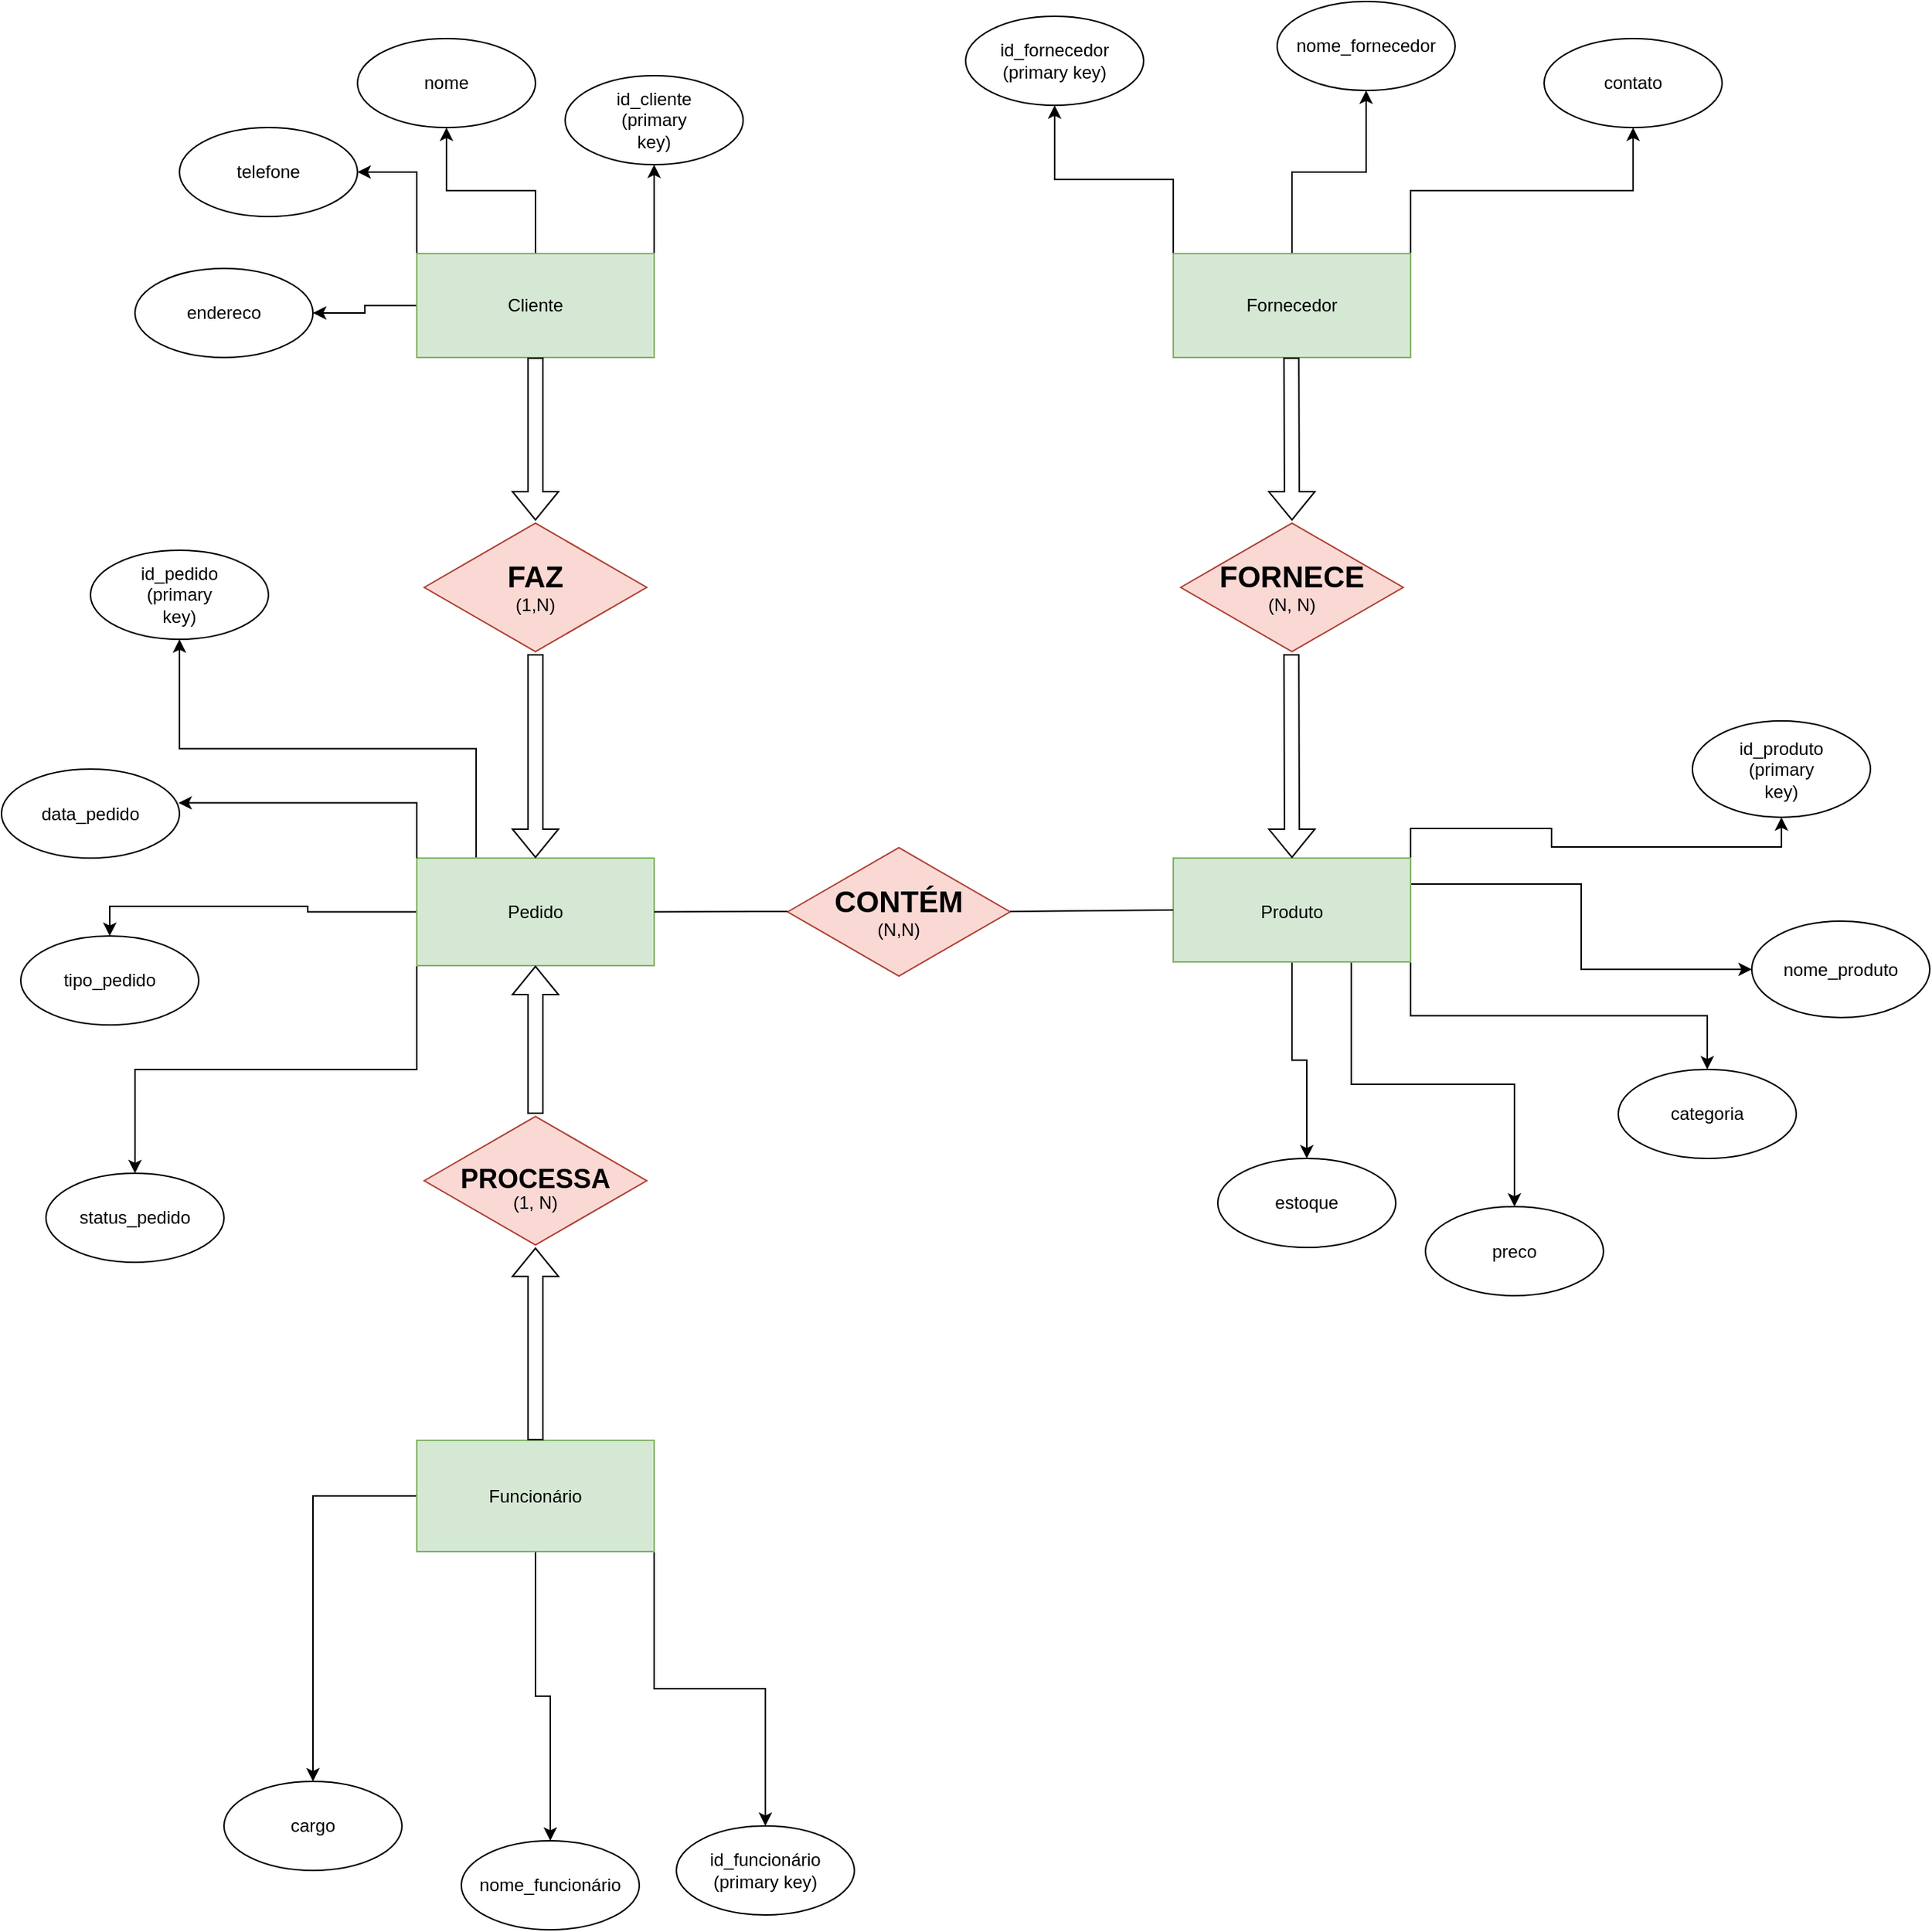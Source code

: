 
<mxfile version="24.8.6">
  <diagram name="Página-1" id="CVkzxgD_GABZoIBr-CSM">
    <mxGraphModel grid="1" page="1" gridSize="10" guides="1" tooltips="1" connect="1" arrows="1" fold="1" pageScale="1" pageWidth="827" pageHeight="1169" math="0" shadow="0">
      <root>
        <mxCell id="0" />
        <mxCell id="1" parent="0" />
        <mxCell id="xMkVvt8b0aIxDB4dzLkT-119" style="edgeStyle=orthogonalEdgeStyle;rounded=0;orthogonalLoop=1;jettySize=auto;html=1;exitX=1;exitY=0;exitDx=0;exitDy=0;entryX=0.5;entryY=1;entryDx=0;entryDy=0;" edge="1" parent="1" source="xMkVvt8b0aIxDB4dzLkT-35" target="xMkVvt8b0aIxDB4dzLkT-36">
          <mxGeometry relative="1" as="geometry" />
        </mxCell>
        <mxCell id="xMkVvt8b0aIxDB4dzLkT-120" style="edgeStyle=orthogonalEdgeStyle;rounded=0;orthogonalLoop=1;jettySize=auto;html=1;exitX=0.5;exitY=0;exitDx=0;exitDy=0;entryX=0.5;entryY=1;entryDx=0;entryDy=0;" edge="1" parent="1" source="xMkVvt8b0aIxDB4dzLkT-35" target="xMkVvt8b0aIxDB4dzLkT-37">
          <mxGeometry relative="1" as="geometry" />
        </mxCell>
        <mxCell id="xMkVvt8b0aIxDB4dzLkT-121" style="edgeStyle=orthogonalEdgeStyle;rounded=0;orthogonalLoop=1;jettySize=auto;html=1;exitX=0;exitY=0;exitDx=0;exitDy=0;entryX=1;entryY=0.5;entryDx=0;entryDy=0;" edge="1" parent="1" source="xMkVvt8b0aIxDB4dzLkT-35" target="xMkVvt8b0aIxDB4dzLkT-39">
          <mxGeometry relative="1" as="geometry" />
        </mxCell>
        <mxCell id="xMkVvt8b0aIxDB4dzLkT-122" style="edgeStyle=orthogonalEdgeStyle;rounded=0;orthogonalLoop=1;jettySize=auto;html=1;exitX=0;exitY=0.5;exitDx=0;exitDy=0;entryX=1;entryY=0.5;entryDx=0;entryDy=0;" edge="1" parent="1" source="xMkVvt8b0aIxDB4dzLkT-35" target="xMkVvt8b0aIxDB4dzLkT-38">
          <mxGeometry relative="1" as="geometry" />
        </mxCell>
        <mxCell id="xMkVvt8b0aIxDB4dzLkT-35" value="" style="rounded=0;whiteSpace=wrap;html=1;fillColor=#d5e8d4;strokeColor=#82b366;" vertex="1" parent="1">
          <mxGeometry x="-710" y="-280" width="160" height="70" as="geometry" />
        </mxCell>
        <mxCell id="xMkVvt8b0aIxDB4dzLkT-36" value="" style="ellipse;whiteSpace=wrap;html=1;" vertex="1" parent="1">
          <mxGeometry x="-610" y="-400" width="120" height="60" as="geometry" />
        </mxCell>
        <mxCell id="xMkVvt8b0aIxDB4dzLkT-37" value="" style="ellipse;whiteSpace=wrap;html=1;" vertex="1" parent="1">
          <mxGeometry x="-750" y="-425" width="120" height="60" as="geometry" />
        </mxCell>
        <mxCell id="xMkVvt8b0aIxDB4dzLkT-38" value="" style="ellipse;whiteSpace=wrap;html=1;" vertex="1" parent="1">
          <mxGeometry x="-900" y="-270" width="120" height="60" as="geometry" />
        </mxCell>
        <mxCell id="xMkVvt8b0aIxDB4dzLkT-39" value="" style="ellipse;whiteSpace=wrap;html=1;" vertex="1" parent="1">
          <mxGeometry x="-870" y="-365" width="120" height="60" as="geometry" />
        </mxCell>
        <mxCell id="ejG1m7sGCSCbNLlxMDxO-8" style="edgeStyle=orthogonalEdgeStyle;rounded=0;orthogonalLoop=1;jettySize=auto;html=1;exitX=0.5;exitY=1;exitDx=0;exitDy=0;" edge="1" parent="1" source="xMkVvt8b0aIxDB4dzLkT-49" target="xMkVvt8b0aIxDB4dzLkT-54">
          <mxGeometry relative="1" as="geometry" />
        </mxCell>
        <mxCell id="ejG1m7sGCSCbNLlxMDxO-9" style="edgeStyle=orthogonalEdgeStyle;rounded=0;orthogonalLoop=1;jettySize=auto;html=1;exitX=0.75;exitY=1;exitDx=0;exitDy=0;" edge="1" parent="1" source="xMkVvt8b0aIxDB4dzLkT-49" target="xMkVvt8b0aIxDB4dzLkT-90">
          <mxGeometry relative="1" as="geometry" />
        </mxCell>
        <mxCell id="ejG1m7sGCSCbNLlxMDxO-11" style="edgeStyle=orthogonalEdgeStyle;rounded=0;orthogonalLoop=1;jettySize=auto;html=1;exitX=1;exitY=0.25;exitDx=0;exitDy=0;" edge="1" parent="1" source="xMkVvt8b0aIxDB4dzLkT-49" target="xMkVvt8b0aIxDB4dzLkT-52">
          <mxGeometry relative="1" as="geometry" />
        </mxCell>
        <mxCell id="ejG1m7sGCSCbNLlxMDxO-12" style="edgeStyle=orthogonalEdgeStyle;rounded=0;orthogonalLoop=1;jettySize=auto;html=1;exitX=1;exitY=0;exitDx=0;exitDy=0;entryX=0.5;entryY=1;entryDx=0;entryDy=0;" edge="1" parent="1" source="xMkVvt8b0aIxDB4dzLkT-49" target="xMkVvt8b0aIxDB4dzLkT-51">
          <mxGeometry relative="1" as="geometry" />
        </mxCell>
        <mxCell id="ejG1m7sGCSCbNLlxMDxO-13" style="edgeStyle=orthogonalEdgeStyle;rounded=0;orthogonalLoop=1;jettySize=auto;html=1;exitX=1;exitY=1;exitDx=0;exitDy=0;entryX=0.5;entryY=0;entryDx=0;entryDy=0;" edge="1" parent="1" source="xMkVvt8b0aIxDB4dzLkT-49" target="xMkVvt8b0aIxDB4dzLkT-53">
          <mxGeometry relative="1" as="geometry" />
        </mxCell>
        <mxCell id="xMkVvt8b0aIxDB4dzLkT-49" value="" style="rounded=0;whiteSpace=wrap;html=1;fillColor=#d5e8d4;strokeColor=#82b366;" vertex="1" parent="1">
          <mxGeometry x="-200" y="127.5" width="160" height="70" as="geometry" />
        </mxCell>
        <mxCell id="xMkVvt8b0aIxDB4dzLkT-51" value="" style="ellipse;whiteSpace=wrap;html=1;" vertex="1" parent="1">
          <mxGeometry x="150" y="35" width="120" height="65" as="geometry" />
        </mxCell>
        <mxCell id="xMkVvt8b0aIxDB4dzLkT-52" value="" style="ellipse;whiteSpace=wrap;html=1;" vertex="1" parent="1">
          <mxGeometry x="190" y="170" width="120" height="65" as="geometry" />
        </mxCell>
        <mxCell id="xMkVvt8b0aIxDB4dzLkT-53" value="" style="ellipse;whiteSpace=wrap;html=1;" vertex="1" parent="1">
          <mxGeometry x="100" y="270" width="120" height="60" as="geometry" />
        </mxCell>
        <mxCell id="xMkVvt8b0aIxDB4dzLkT-54" value="" style="ellipse;whiteSpace=wrap;html=1;" vertex="1" parent="1">
          <mxGeometry x="-170" y="330" width="120" height="60" as="geometry" />
        </mxCell>
        <mxCell id="xMkVvt8b0aIxDB4dzLkT-55" style="edgeStyle=orthogonalEdgeStyle;rounded=0;orthogonalLoop=1;jettySize=auto;html=1;exitX=0.5;exitY=1;exitDx=0;exitDy=0;" edge="1" parent="1" source="xMkVvt8b0aIxDB4dzLkT-53" target="xMkVvt8b0aIxDB4dzLkT-53">
          <mxGeometry relative="1" as="geometry" />
        </mxCell>
        <mxCell id="xMkVvt8b0aIxDB4dzLkT-60" value="Produto" style="text;html=1;align=center;verticalAlign=middle;whiteSpace=wrap;rounded=0;" vertex="1" parent="1">
          <mxGeometry x="-150" y="148.75" width="60" height="30" as="geometry" />
        </mxCell>
        <mxCell id="xMkVvt8b0aIxDB4dzLkT-129" style="edgeStyle=orthogonalEdgeStyle;rounded=0;orthogonalLoop=1;jettySize=auto;html=1;exitX=0;exitY=0.5;exitDx=0;exitDy=0;entryX=0.5;entryY=0;entryDx=0;entryDy=0;" edge="1" parent="1" source="xMkVvt8b0aIxDB4dzLkT-65" target="xMkVvt8b0aIxDB4dzLkT-70">
          <mxGeometry relative="1" as="geometry" />
        </mxCell>
        <mxCell id="xMkVvt8b0aIxDB4dzLkT-130" style="edgeStyle=orthogonalEdgeStyle;rounded=0;orthogonalLoop=1;jettySize=auto;html=1;exitX=0.5;exitY=1;exitDx=0;exitDy=0;entryX=0.5;entryY=0;entryDx=0;entryDy=0;" edge="1" parent="1" source="xMkVvt8b0aIxDB4dzLkT-65" target="xMkVvt8b0aIxDB4dzLkT-68">
          <mxGeometry relative="1" as="geometry" />
        </mxCell>
        <mxCell id="xMkVvt8b0aIxDB4dzLkT-131" style="edgeStyle=orthogonalEdgeStyle;rounded=0;orthogonalLoop=1;jettySize=auto;html=1;exitX=1;exitY=1;exitDx=0;exitDy=0;entryX=0.5;entryY=0;entryDx=0;entryDy=0;" edge="1" parent="1" source="xMkVvt8b0aIxDB4dzLkT-65" target="xMkVvt8b0aIxDB4dzLkT-67">
          <mxGeometry relative="1" as="geometry" />
        </mxCell>
        <mxCell id="xMkVvt8b0aIxDB4dzLkT-65" value="" style="rounded=0;whiteSpace=wrap;html=1;fillColor=#d5e8d4;strokeColor=#82b366;" vertex="1" parent="1">
          <mxGeometry x="-710" y="520" width="160" height="75" as="geometry" />
        </mxCell>
        <mxCell id="xMkVvt8b0aIxDB4dzLkT-124" style="edgeStyle=orthogonalEdgeStyle;rounded=0;orthogonalLoop=1;jettySize=auto;html=1;exitX=0;exitY=0.5;exitDx=0;exitDy=0;entryX=0.5;entryY=0;entryDx=0;entryDy=0;" edge="1" parent="1" source="xMkVvt8b0aIxDB4dzLkT-66" target="xMkVvt8b0aIxDB4dzLkT-71">
          <mxGeometry relative="1" as="geometry" />
        </mxCell>
        <mxCell id="ejG1m7sGCSCbNLlxMDxO-32" style="edgeStyle=orthogonalEdgeStyle;rounded=0;orthogonalLoop=1;jettySize=auto;html=1;exitX=0.25;exitY=0;exitDx=0;exitDy=0;" edge="1" parent="1" source="xMkVvt8b0aIxDB4dzLkT-66" target="xMkVvt8b0aIxDB4dzLkT-74">
          <mxGeometry relative="1" as="geometry" />
        </mxCell>
        <mxCell id="ejG1m7sGCSCbNLlxMDxO-33" style="edgeStyle=orthogonalEdgeStyle;rounded=0;orthogonalLoop=1;jettySize=auto;html=1;exitX=0;exitY=1;exitDx=0;exitDy=0;" edge="1" parent="1" source="xMkVvt8b0aIxDB4dzLkT-66" target="xMkVvt8b0aIxDB4dzLkT-72">
          <mxGeometry relative="1" as="geometry" />
        </mxCell>
        <mxCell id="xMkVvt8b0aIxDB4dzLkT-66" value="" style="rounded=0;whiteSpace=wrap;html=1;fillColor=#d5e8d4;strokeColor=#82b366;" vertex="1" parent="1">
          <mxGeometry x="-710" y="127.5" width="160" height="72.5" as="geometry" />
        </mxCell>
        <mxCell id="xMkVvt8b0aIxDB4dzLkT-67" value="" style="ellipse;whiteSpace=wrap;html=1;" vertex="1" parent="1">
          <mxGeometry x="-535" y="780" width="120" height="60" as="geometry" />
        </mxCell>
        <mxCell id="xMkVvt8b0aIxDB4dzLkT-68" value="" style="ellipse;whiteSpace=wrap;html=1;" vertex="1" parent="1">
          <mxGeometry x="-680" y="790" width="120" height="60" as="geometry" />
        </mxCell>
        <mxCell id="xMkVvt8b0aIxDB4dzLkT-70" value="" style="ellipse;whiteSpace=wrap;html=1;" vertex="1" parent="1">
          <mxGeometry x="-840" y="750" width="120" height="60" as="geometry" />
        </mxCell>
        <mxCell id="xMkVvt8b0aIxDB4dzLkT-71" value="" style="ellipse;whiteSpace=wrap;html=1;" vertex="1" parent="1">
          <mxGeometry x="-977" y="180" width="120" height="60" as="geometry" />
        </mxCell>
        <mxCell id="xMkVvt8b0aIxDB4dzLkT-72" value="" style="ellipse;whiteSpace=wrap;html=1;" vertex="1" parent="1">
          <mxGeometry x="-960" y="340" width="120" height="60" as="geometry" />
        </mxCell>
        <mxCell id="xMkVvt8b0aIxDB4dzLkT-73" value="" style="ellipse;whiteSpace=wrap;html=1;" vertex="1" parent="1">
          <mxGeometry x="-990" y="67.5" width="120" height="60" as="geometry" />
        </mxCell>
        <mxCell id="xMkVvt8b0aIxDB4dzLkT-74" value="" style="ellipse;whiteSpace=wrap;html=1;" vertex="1" parent="1">
          <mxGeometry x="-930" y="-80" width="120" height="60" as="geometry" />
        </mxCell>
        <mxCell id="xMkVvt8b0aIxDB4dzLkT-75" value="Cliente" style="text;html=1;align=center;verticalAlign=middle;whiteSpace=wrap;rounded=0;" vertex="1" parent="1">
          <mxGeometry x="-660" y="-260" width="60" height="30" as="geometry" />
        </mxCell>
        <mxCell id="xMkVvt8b0aIxDB4dzLkT-76" value="Funcionário" style="text;html=1;align=center;verticalAlign=middle;whiteSpace=wrap;rounded=0;" vertex="1" parent="1">
          <mxGeometry x="-660" y="542.5" width="60" height="30" as="geometry" />
        </mxCell>
        <mxCell id="xMkVvt8b0aIxDB4dzLkT-90" value="" style="ellipse;whiteSpace=wrap;html=1;" vertex="1" parent="1">
          <mxGeometry x="-30" y="362.5" width="120" height="60" as="geometry" />
        </mxCell>
        <mxCell id="ejG1m7sGCSCbNLlxMDxO-23" style="edgeStyle=orthogonalEdgeStyle;rounded=0;orthogonalLoop=1;jettySize=auto;html=1;exitX=0;exitY=0;exitDx=0;exitDy=0;" edge="1" parent="1" source="xMkVvt8b0aIxDB4dzLkT-93" target="xMkVvt8b0aIxDB4dzLkT-103">
          <mxGeometry relative="1" as="geometry" />
        </mxCell>
        <mxCell id="ejG1m7sGCSCbNLlxMDxO-24" style="edgeStyle=orthogonalEdgeStyle;rounded=0;orthogonalLoop=1;jettySize=auto;html=1;exitX=0.5;exitY=0;exitDx=0;exitDy=0;entryX=0.5;entryY=1;entryDx=0;entryDy=0;" edge="1" parent="1" source="xMkVvt8b0aIxDB4dzLkT-93" target="xMkVvt8b0aIxDB4dzLkT-101">
          <mxGeometry relative="1" as="geometry" />
        </mxCell>
        <mxCell id="ejG1m7sGCSCbNLlxMDxO-25" style="edgeStyle=orthogonalEdgeStyle;rounded=0;orthogonalLoop=1;jettySize=auto;html=1;exitX=1;exitY=0;exitDx=0;exitDy=0;entryX=0.5;entryY=1;entryDx=0;entryDy=0;" edge="1" parent="1" source="xMkVvt8b0aIxDB4dzLkT-93" target="xMkVvt8b0aIxDB4dzLkT-99">
          <mxGeometry relative="1" as="geometry" />
        </mxCell>
        <mxCell id="xMkVvt8b0aIxDB4dzLkT-93" value="" style="rounded=0;whiteSpace=wrap;html=1;fillColor=#d5e8d4;strokeColor=#82b366;" vertex="1" parent="1">
          <mxGeometry x="-200" y="-280" width="160" height="70" as="geometry" />
        </mxCell>
        <mxCell id="xMkVvt8b0aIxDB4dzLkT-99" value="" style="ellipse;whiteSpace=wrap;html=1;" vertex="1" parent="1">
          <mxGeometry x="50" y="-425" width="120" height="60" as="geometry" />
        </mxCell>
        <mxCell id="xMkVvt8b0aIxDB4dzLkT-101" value="" style="ellipse;whiteSpace=wrap;html=1;" vertex="1" parent="1">
          <mxGeometry x="-130" y="-450" width="120" height="60" as="geometry" />
        </mxCell>
        <mxCell id="xMkVvt8b0aIxDB4dzLkT-103" value="" style="ellipse;whiteSpace=wrap;html=1;" vertex="1" parent="1">
          <mxGeometry x="-340" y="-440" width="120" height="60" as="geometry" />
        </mxCell>
        <mxCell id="xMkVvt8b0aIxDB4dzLkT-108" value="Fornecedor" style="text;html=1;align=center;verticalAlign=middle;whiteSpace=wrap;rounded=0;" vertex="1" parent="1">
          <mxGeometry x="-150" y="-260" width="60" height="30" as="geometry" />
        </mxCell>
        <mxCell id="xMkVvt8b0aIxDB4dzLkT-123" style="edgeStyle=orthogonalEdgeStyle;rounded=0;orthogonalLoop=1;jettySize=auto;html=1;exitX=0;exitY=0;exitDx=0;exitDy=0;entryX=0.994;entryY=0.38;entryDx=0;entryDy=0;entryPerimeter=0;" edge="1" parent="1" source="xMkVvt8b0aIxDB4dzLkT-66" target="xMkVvt8b0aIxDB4dzLkT-73">
          <mxGeometry relative="1" as="geometry" />
        </mxCell>
        <mxCell id="ejG1m7sGCSCbNLlxMDxO-3" value="&lt;b style=&quot;font-size: 20px;&quot;&gt;FAZ&lt;/b&gt;&lt;div&gt;(1,N)&lt;/div&gt;" style="html=1;whiteSpace=wrap;aspect=fixed;shape=isoRectangle;fillColor=#fad9d5;strokeColor=#ae4132;" vertex="1" parent="1">
          <mxGeometry x="-705" y="-100" width="150" height="90" as="geometry" />
        </mxCell>
        <mxCell id="ejG1m7sGCSCbNLlxMDxO-4" value="Pedido" style="text;html=1;align=center;verticalAlign=middle;whiteSpace=wrap;rounded=0;" vertex="1" parent="1">
          <mxGeometry x="-660" y="148.75" width="60" height="30" as="geometry" />
        </mxCell>
        <mxCell id="ejG1m7sGCSCbNLlxMDxO-17" value="" style="shape=flexArrow;endArrow=classic;html=1;rounded=0;exitX=0.5;exitY=1;exitDx=0;exitDy=0;strokeColor=default;" edge="1" parent="1" source="xMkVvt8b0aIxDB4dzLkT-35">
          <mxGeometry width="50" height="50" relative="1" as="geometry">
            <mxPoint x="-630" y="-200" as="sourcePoint" />
            <mxPoint x="-630" y="-100" as="targetPoint" />
          </mxGeometry>
        </mxCell>
        <mxCell id="ejG1m7sGCSCbNLlxMDxO-18" value="" style="shape=flexArrow;endArrow=classic;html=1;rounded=0;entryX=0.5;entryY=0;entryDx=0;entryDy=0;" edge="1" parent="1" target="xMkVvt8b0aIxDB4dzLkT-66">
          <mxGeometry width="50" height="50" relative="1" as="geometry">
            <mxPoint x="-630" y="-10" as="sourcePoint" />
            <mxPoint x="-630" y="90" as="targetPoint" />
          </mxGeometry>
        </mxCell>
        <mxCell id="ejG1m7sGCSCbNLlxMDxO-19" value="" style="html=1;whiteSpace=wrap;aspect=fixed;shape=isoRectangle;fontSize=20;fillColor=#fad9d5;strokeColor=#ae4132;" vertex="1" parent="1">
          <mxGeometry x="-460" y="118.75" width="150" height="90" as="geometry" />
        </mxCell>
        <mxCell id="ejG1m7sGCSCbNLlxMDxO-20" value="" style="endArrow=none;html=1;rounded=0;exitX=1;exitY=0.5;exitDx=0;exitDy=0;" edge="1" parent="1" source="xMkVvt8b0aIxDB4dzLkT-66">
          <mxGeometry width="50" height="50" relative="1" as="geometry">
            <mxPoint x="-530" y="163.49" as="sourcePoint" />
            <mxPoint x="-460" y="163.49" as="targetPoint" />
          </mxGeometry>
        </mxCell>
        <mxCell id="ejG1m7sGCSCbNLlxMDxO-21" value="" style="endArrow=none;html=1;rounded=0;entryX=0;entryY=0.5;entryDx=0;entryDy=0;" edge="1" parent="1" target="xMkVvt8b0aIxDB4dzLkT-49">
          <mxGeometry width="50" height="50" relative="1" as="geometry">
            <mxPoint x="-310" y="163.49" as="sourcePoint" />
            <mxPoint x="-230" y="163.99" as="targetPoint" />
          </mxGeometry>
        </mxCell>
        <mxCell id="ejG1m7sGCSCbNLlxMDxO-22" value="&lt;span style=&quot;font-size: 20px;&quot;&gt;&lt;b&gt;CONTÉM&lt;/b&gt;&lt;/span&gt;&lt;div&gt;&lt;span style=&quot;&quot;&gt;(N,N)&lt;/span&gt;&lt;/div&gt;" style="text;html=1;align=center;verticalAlign=middle;whiteSpace=wrap;rounded=0;" vertex="1" parent="1">
          <mxGeometry x="-415" y="148.75" width="60" height="30" as="geometry" />
        </mxCell>
        <mxCell id="ejG1m7sGCSCbNLlxMDxO-26" value="" style="html=1;whiteSpace=wrap;aspect=fixed;shape=isoRectangle;fillColor=#fad9d5;strokeColor=#ae4132;" vertex="1" parent="1">
          <mxGeometry x="-195" y="-100" width="150" height="90" as="geometry" />
        </mxCell>
        <mxCell id="ejG1m7sGCSCbNLlxMDxO-27" value="" style="shape=flexArrow;endArrow=classic;html=1;rounded=0;entryX=0.5;entryY=0;entryDx=0;entryDy=0;entryPerimeter=0;" edge="1" parent="1" target="ejG1m7sGCSCbNLlxMDxO-26">
          <mxGeometry width="50" height="50" relative="1" as="geometry">
            <mxPoint x="-120.36" y="-210" as="sourcePoint" />
            <mxPoint x="-120" y="-150" as="targetPoint" />
          </mxGeometry>
        </mxCell>
        <mxCell id="ejG1m7sGCSCbNLlxMDxO-28" value="" style="shape=flexArrow;endArrow=classic;html=1;rounded=0;entryX=0.5;entryY=0;entryDx=0;entryDy=0;" edge="1" parent="1" target="xMkVvt8b0aIxDB4dzLkT-49">
          <mxGeometry width="50" height="50" relative="1" as="geometry">
            <mxPoint x="-120.36" y="-10" as="sourcePoint" />
            <mxPoint x="-120.36" y="100" as="targetPoint" />
          </mxGeometry>
        </mxCell>
        <mxCell id="ejG1m7sGCSCbNLlxMDxO-30" value="FORNECE&lt;div style=&quot;font-size: 12px;&quot;&gt;&lt;span style=&quot;font-weight: normal;&quot;&gt;(N, N)&lt;/span&gt;&lt;/div&gt;" style="text;html=1;align=center;verticalAlign=middle;whiteSpace=wrap;rounded=0;fontSize=20;fontStyle=1" vertex="1" parent="1">
          <mxGeometry x="-150" y="-70" width="60" height="30" as="geometry" />
        </mxCell>
        <mxCell id="ejG1m7sGCSCbNLlxMDxO-44" value="" style="html=1;whiteSpace=wrap;aspect=fixed;shape=isoRectangle;fillColor=#fad9d5;strokeColor=#ae4132;" vertex="1" parent="1">
          <mxGeometry x="-705" y="300" width="150" height="90" as="geometry" />
        </mxCell>
        <mxCell id="ejG1m7sGCSCbNLlxMDxO-46" value="&lt;font size=&quot;1&quot;&gt;&lt;b style=&quot;font-size: 18px;&quot;&gt;PROCESSA&lt;/b&gt;&lt;/font&gt;&lt;div&gt;&lt;font style=&quot;font-size: 17px;&quot;&gt;&lt;b style=&quot;font-size: 18px;&quot;&gt;&lt;br&gt;&lt;/b&gt;&lt;/font&gt;&lt;/div&gt;" style="text;html=1;align=center;verticalAlign=middle;whiteSpace=wrap;rounded=0;" vertex="1" parent="1">
          <mxGeometry x="-660" y="340" width="60" height="30" as="geometry" />
        </mxCell>
        <mxCell id="ejG1m7sGCSCbNLlxMDxO-47" value="(1, N)" style="text;html=1;align=center;verticalAlign=middle;whiteSpace=wrap;rounded=0;" vertex="1" parent="1">
          <mxGeometry x="-660" y="345" width="60" height="30" as="geometry" />
        </mxCell>
        <mxCell id="ejG1m7sGCSCbNLlxMDxO-48" value="" style="shape=flexArrow;endArrow=classic;html=1;rounded=0;exitX=0.5;exitY=0;exitDx=0;exitDy=0;exitPerimeter=0;entryX=0.5;entryY=1;entryDx=0;entryDy=0;" edge="1" parent="1" source="ejG1m7sGCSCbNLlxMDxO-44" target="xMkVvt8b0aIxDB4dzLkT-66">
          <mxGeometry width="50" height="50" relative="1" as="geometry">
            <mxPoint x="-630" y="293.75" as="sourcePoint" />
            <mxPoint x="-630" y="208.75" as="targetPoint" />
          </mxGeometry>
        </mxCell>
        <mxCell id="ejG1m7sGCSCbNLlxMDxO-49" value="" style="shape=flexArrow;endArrow=classic;html=1;rounded=0;entryX=0.5;entryY=1;entryDx=0;entryDy=0;entryPerimeter=0;" edge="1" parent="1" target="ejG1m7sGCSCbNLlxMDxO-44">
          <mxGeometry width="50" height="50" relative="1" as="geometry">
            <mxPoint x="-630" y="520" as="sourcePoint" />
            <mxPoint x="-630" y="440" as="targetPoint" />
          </mxGeometry>
        </mxCell>
        <mxCell id="ejG1m7sGCSCbNLlxMDxO-50" value="id_cliente (primary key)" style="text;html=1;align=center;verticalAlign=middle;whiteSpace=wrap;rounded=0;" vertex="1" parent="1">
          <mxGeometry x="-580" y="-385" width="60" height="30" as="geometry" />
        </mxCell>
        <mxCell id="ejG1m7sGCSCbNLlxMDxO-51" value="nome" style="text;html=1;align=center;verticalAlign=middle;whiteSpace=wrap;rounded=0;" vertex="1" parent="1">
          <mxGeometry x="-720" y="-410" width="60" height="30" as="geometry" />
        </mxCell>
        <mxCell id="ejG1m7sGCSCbNLlxMDxO-52" value="telefone" style="text;html=1;align=center;verticalAlign=middle;whiteSpace=wrap;rounded=0;" vertex="1" parent="1">
          <mxGeometry x="-840" y="-350" width="60" height="30" as="geometry" />
        </mxCell>
        <mxCell id="ejG1m7sGCSCbNLlxMDxO-53" value="endereco" style="text;html=1;align=center;verticalAlign=middle;whiteSpace=wrap;rounded=0;" vertex="1" parent="1">
          <mxGeometry x="-870" y="-255" width="60" height="30" as="geometry" />
        </mxCell>
        <mxCell id="ejG1m7sGCSCbNLlxMDxO-54" value="id_pedido&lt;div&gt;(primary key)&lt;/div&gt;" style="text;html=1;align=center;verticalAlign=middle;whiteSpace=wrap;rounded=0;" vertex="1" parent="1">
          <mxGeometry x="-900" y="-65" width="60" height="30" as="geometry" />
        </mxCell>
        <mxCell id="ejG1m7sGCSCbNLlxMDxO-56" value="data_pedido" style="text;html=1;align=center;verticalAlign=middle;whiteSpace=wrap;rounded=0;" vertex="1" parent="1">
          <mxGeometry x="-960" y="82.5" width="60" height="30" as="geometry" />
        </mxCell>
        <mxCell id="ejG1m7sGCSCbNLlxMDxO-57" value="tipo_pedido" style="text;html=1;align=center;verticalAlign=middle;whiteSpace=wrap;rounded=0;" vertex="1" parent="1">
          <mxGeometry x="-947" y="195" width="60" height="30" as="geometry" />
        </mxCell>
        <mxCell id="ejG1m7sGCSCbNLlxMDxO-58" value="status_pedido" style="text;html=1;align=center;verticalAlign=middle;whiteSpace=wrap;rounded=0;" vertex="1" parent="1">
          <mxGeometry x="-930" y="355" width="60" height="30" as="geometry" />
        </mxCell>
        <mxCell id="ejG1m7sGCSCbNLlxMDxO-59" value="estoque" style="text;html=1;align=center;verticalAlign=middle;whiteSpace=wrap;rounded=0;" vertex="1" parent="1">
          <mxGeometry x="-140" y="345" width="60" height="30" as="geometry" />
        </mxCell>
        <mxCell id="ejG1m7sGCSCbNLlxMDxO-60" value="preco" style="text;html=1;align=center;verticalAlign=middle;whiteSpace=wrap;rounded=0;" vertex="1" parent="1">
          <mxGeometry y="377.5" width="60" height="30" as="geometry" />
        </mxCell>
        <mxCell id="ejG1m7sGCSCbNLlxMDxO-61" value="categoria" style="text;html=1;align=center;verticalAlign=middle;whiteSpace=wrap;rounded=0;" vertex="1" parent="1">
          <mxGeometry x="130" y="285" width="60" height="30" as="geometry" />
        </mxCell>
        <mxCell id="ejG1m7sGCSCbNLlxMDxO-62" value="nome_produto" style="text;html=1;align=center;verticalAlign=middle;whiteSpace=wrap;rounded=0;" vertex="1" parent="1">
          <mxGeometry x="220" y="187.5" width="60" height="30" as="geometry" />
        </mxCell>
        <mxCell id="ejG1m7sGCSCbNLlxMDxO-63" value="id_produto&lt;div&gt;(primary key)&lt;/div&gt;" style="text;html=1;align=center;verticalAlign=middle;whiteSpace=wrap;rounded=0;" vertex="1" parent="1">
          <mxGeometry x="180" y="52.5" width="60" height="30" as="geometry" />
        </mxCell>
        <mxCell id="ejG1m7sGCSCbNLlxMDxO-64" value="id_fornecedor&lt;div&gt;(primary key)&lt;/div&gt;" style="text;html=1;align=center;verticalAlign=middle;whiteSpace=wrap;rounded=0;" vertex="1" parent="1">
          <mxGeometry x="-310" y="-425" width="60" height="30" as="geometry" />
        </mxCell>
        <mxCell id="ejG1m7sGCSCbNLlxMDxO-65" value="nome_fornecedor" style="text;html=1;align=center;verticalAlign=middle;whiteSpace=wrap;rounded=0;" vertex="1" parent="1">
          <mxGeometry x="-100" y="-435" width="60" height="30" as="geometry" />
        </mxCell>
        <mxCell id="ejG1m7sGCSCbNLlxMDxO-66" value="contato" style="text;html=1;align=center;verticalAlign=middle;whiteSpace=wrap;rounded=0;" vertex="1" parent="1">
          <mxGeometry x="80" y="-410" width="60" height="30" as="geometry" />
        </mxCell>
        <mxCell id="ejG1m7sGCSCbNLlxMDxO-67" value="cargo" style="text;html=1;align=center;verticalAlign=middle;whiteSpace=wrap;rounded=0;" vertex="1" parent="1">
          <mxGeometry x="-810" y="765" width="60" height="30" as="geometry" />
        </mxCell>
        <mxCell id="ejG1m7sGCSCbNLlxMDxO-68" value="nome_funcionário" style="text;html=1;align=center;verticalAlign=middle;whiteSpace=wrap;rounded=0;" vertex="1" parent="1">
          <mxGeometry x="-650" y="805" width="60" height="30" as="geometry" />
        </mxCell>
        <mxCell id="ejG1m7sGCSCbNLlxMDxO-69" value="id_funcionário&lt;div&gt;(primary key)&lt;/div&gt;" style="text;html=1;align=center;verticalAlign=middle;whiteSpace=wrap;rounded=0;" vertex="1" parent="1">
          <mxGeometry x="-505" y="795" width="60" height="30" as="geometry" />
        </mxCell>
      </root>
    </mxGraphModel>
  </diagram>
</mxfile>
